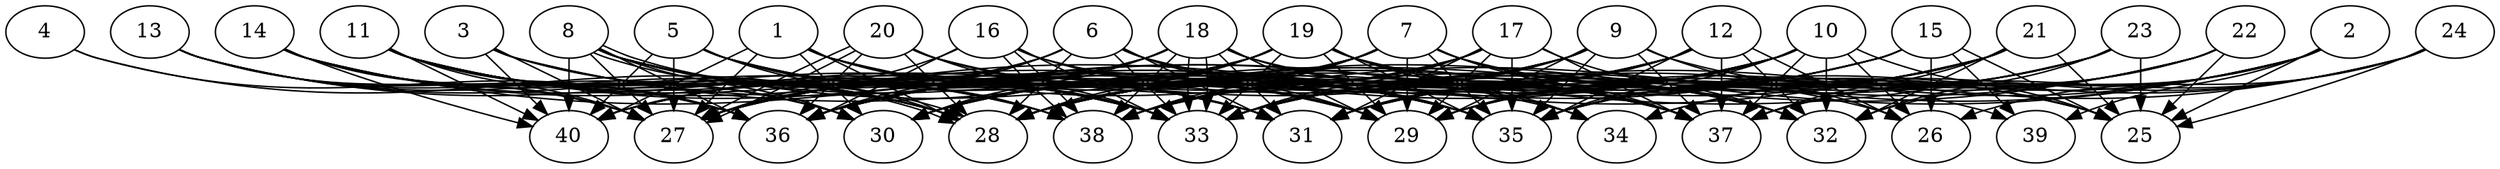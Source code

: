 // DAG automatically generated by daggen at Thu Oct  3 14:06:49 2019
// ./daggen --dot -n 40 --ccr 0.4 --fat 0.9 --regular 0.9 --density 0.9 --mindata 5242880 --maxdata 52428800 
digraph G {
  1 [size="73282560", alpha="0.06", expect_size="29313024"] 
  1 -> 27 [size ="29313024"]
  1 -> 28 [size ="29313024"]
  1 -> 30 [size ="29313024"]
  1 -> 31 [size ="29313024"]
  1 -> 32 [size ="29313024"]
  1 -> 33 [size ="29313024"]
  1 -> 35 [size ="29313024"]
  1 -> 40 [size ="29313024"]
  2 [size="99758080", alpha="0.11", expect_size="39903232"] 
  2 -> 25 [size ="39903232"]
  2 -> 28 [size ="39903232"]
  2 -> 31 [size ="39903232"]
  2 -> 32 [size ="39903232"]
  2 -> 35 [size ="39903232"]
  2 -> 37 [size ="39903232"]
  2 -> 38 [size ="39903232"]
  2 -> 39 [size ="39903232"]
  3 [size="24071680", alpha="0.13", expect_size="9628672"] 
  3 -> 27 [size ="9628672"]
  3 -> 28 [size ="9628672"]
  3 -> 35 [size ="9628672"]
  3 -> 37 [size ="9628672"]
  3 -> 40 [size ="9628672"]
  4 [size="71667200", alpha="0.12", expect_size="28666880"] 
  4 -> 28 [size ="28666880"]
  4 -> 36 [size ="28666880"]
  5 [size="50841600", alpha="0.05", expect_size="20336640"] 
  5 -> 27 [size ="20336640"]
  5 -> 28 [size ="20336640"]
  5 -> 29 [size ="20336640"]
  5 -> 31 [size ="20336640"]
  5 -> 35 [size ="20336640"]
  5 -> 38 [size ="20336640"]
  5 -> 40 [size ="20336640"]
  6 [size="108679680", alpha="0.00", expect_size="43471872"] 
  6 -> 27 [size ="43471872"]
  6 -> 28 [size ="43471872"]
  6 -> 29 [size ="43471872"]
  6 -> 31 [size ="43471872"]
  6 -> 33 [size ="43471872"]
  6 -> 35 [size ="43471872"]
  6 -> 36 [size ="43471872"]
  6 -> 39 [size ="43471872"]
  6 -> 40 [size ="43471872"]
  7 [size="64404480", alpha="0.04", expect_size="25761792"] 
  7 -> 25 [size ="25761792"]
  7 -> 27 [size ="25761792"]
  7 -> 28 [size ="25761792"]
  7 -> 29 [size ="25761792"]
  7 -> 30 [size ="25761792"]
  7 -> 32 [size ="25761792"]
  7 -> 35 [size ="25761792"]
  7 -> 36 [size ="25761792"]
  7 -> 37 [size ="25761792"]
  7 -> 38 [size ="25761792"]
  7 -> 40 [size ="25761792"]
  8 [size="46865920", alpha="0.03", expect_size="18746368"] 
  8 -> 27 [size ="18746368"]
  8 -> 28 [size ="18746368"]
  8 -> 28 [size ="18746368"]
  8 -> 30 [size ="18746368"]
  8 -> 31 [size ="18746368"]
  8 -> 33 [size ="18746368"]
  8 -> 35 [size ="18746368"]
  8 -> 36 [size ="18746368"]
  8 -> 37 [size ="18746368"]
  8 -> 38 [size ="18746368"]
  8 -> 40 [size ="18746368"]
  9 [size="44608000", alpha="0.14", expect_size="17843200"] 
  9 -> 25 [size ="17843200"]
  9 -> 26 [size ="17843200"]
  9 -> 27 [size ="17843200"]
  9 -> 28 [size ="17843200"]
  9 -> 29 [size ="17843200"]
  9 -> 33 [size ="17843200"]
  9 -> 35 [size ="17843200"]
  9 -> 36 [size ="17843200"]
  9 -> 37 [size ="17843200"]
  9 -> 40 [size ="17843200"]
  10 [size="50908160", alpha="0.15", expect_size="20363264"] 
  10 -> 25 [size ="20363264"]
  10 -> 26 [size ="20363264"]
  10 -> 27 [size ="20363264"]
  10 -> 28 [size ="20363264"]
  10 -> 29 [size ="20363264"]
  10 -> 30 [size ="20363264"]
  10 -> 32 [size ="20363264"]
  10 -> 33 [size ="20363264"]
  10 -> 35 [size ="20363264"]
  10 -> 36 [size ="20363264"]
  10 -> 37 [size ="20363264"]
  10 -> 38 [size ="20363264"]
  11 [size="49548800", alpha="0.17", expect_size="19819520"] 
  11 -> 27 [size ="19819520"]
  11 -> 28 [size ="19819520"]
  11 -> 29 [size ="19819520"]
  11 -> 30 [size ="19819520"]
  11 -> 31 [size ="19819520"]
  11 -> 33 [size ="19819520"]
  11 -> 35 [size ="19819520"]
  11 -> 36 [size ="19819520"]
  11 -> 38 [size ="19819520"]
  11 -> 40 [size ="19819520"]
  12 [size="86438400", alpha="0.02", expect_size="34575360"] 
  12 -> 26 [size ="34575360"]
  12 -> 28 [size ="34575360"]
  12 -> 30 [size ="34575360"]
  12 -> 31 [size ="34575360"]
  12 -> 32 [size ="34575360"]
  12 -> 33 [size ="34575360"]
  12 -> 35 [size ="34575360"]
  12 -> 36 [size ="34575360"]
  12 -> 37 [size ="34575360"]
  12 -> 38 [size ="34575360"]
  13 [size="32652800", alpha="0.20", expect_size="13061120"] 
  13 -> 27 [size ="13061120"]
  13 -> 28 [size ="13061120"]
  13 -> 30 [size ="13061120"]
  13 -> 33 [size ="13061120"]
  13 -> 36 [size ="13061120"]
  13 -> 38 [size ="13061120"]
  14 [size="108193280", alpha="0.06", expect_size="43277312"] 
  14 -> 27 [size ="43277312"]
  14 -> 28 [size ="43277312"]
  14 -> 30 [size ="43277312"]
  14 -> 31 [size ="43277312"]
  14 -> 33 [size ="43277312"]
  14 -> 34 [size ="43277312"]
  14 -> 36 [size ="43277312"]
  14 -> 40 [size ="43277312"]
  15 [size="59148800", alpha="0.01", expect_size="23659520"] 
  15 -> 25 [size ="23659520"]
  15 -> 26 [size ="23659520"]
  15 -> 28 [size ="23659520"]
  15 -> 30 [size ="23659520"]
  15 -> 33 [size ="23659520"]
  15 -> 36 [size ="23659520"]
  15 -> 38 [size ="23659520"]
  15 -> 39 [size ="23659520"]
  16 [size="90583040", alpha="0.18", expect_size="36233216"] 
  16 -> 27 [size ="36233216"]
  16 -> 29 [size ="36233216"]
  16 -> 33 [size ="36233216"]
  16 -> 36 [size ="36233216"]
  16 -> 37 [size ="36233216"]
  16 -> 38 [size ="36233216"]
  16 -> 38 [size ="36233216"]
  17 [size="91886080", alpha="0.01", expect_size="36754432"] 
  17 -> 27 [size ="36754432"]
  17 -> 28 [size ="36754432"]
  17 -> 29 [size ="36754432"]
  17 -> 30 [size ="36754432"]
  17 -> 31 [size ="36754432"]
  17 -> 32 [size ="36754432"]
  17 -> 33 [size ="36754432"]
  17 -> 35 [size ="36754432"]
  17 -> 37 [size ="36754432"]
  17 -> 38 [size ="36754432"]
  18 [size="112839680", alpha="0.04", expect_size="45135872"] 
  18 -> 26 [size ="45135872"]
  18 -> 27 [size ="45135872"]
  18 -> 29 [size ="45135872"]
  18 -> 30 [size ="45135872"]
  18 -> 31 [size ="45135872"]
  18 -> 33 [size ="45135872"]
  18 -> 33 [size ="45135872"]
  18 -> 34 [size ="45135872"]
  18 -> 36 [size ="45135872"]
  18 -> 37 [size ="45135872"]
  18 -> 38 [size ="45135872"]
  18 -> 40 [size ="45135872"]
  19 [size="127984640", alpha="0.16", expect_size="51193856"] 
  19 -> 25 [size ="51193856"]
  19 -> 27 [size ="51193856"]
  19 -> 28 [size ="51193856"]
  19 -> 29 [size ="51193856"]
  19 -> 30 [size ="51193856"]
  19 -> 33 [size ="51193856"]
  19 -> 34 [size ="51193856"]
  19 -> 35 [size ="51193856"]
  19 -> 36 [size ="51193856"]
  19 -> 37 [size ="51193856"]
  19 -> 40 [size ="51193856"]
  20 [size="90168320", alpha="0.00", expect_size="36067328"] 
  20 -> 27 [size ="36067328"]
  20 -> 27 [size ="36067328"]
  20 -> 28 [size ="36067328"]
  20 -> 29 [size ="36067328"]
  20 -> 32 [size ="36067328"]
  20 -> 33 [size ="36067328"]
  20 -> 35 [size ="36067328"]
  20 -> 36 [size ="36067328"]
  21 [size="60423680", alpha="0.15", expect_size="24169472"] 
  21 -> 25 [size ="24169472"]
  21 -> 27 [size ="24169472"]
  21 -> 28 [size ="24169472"]
  21 -> 29 [size ="24169472"]
  21 -> 31 [size ="24169472"]
  21 -> 32 [size ="24169472"]
  21 -> 33 [size ="24169472"]
  21 -> 35 [size ="24169472"]
  21 -> 37 [size ="24169472"]
  22 [size="41323520", alpha="0.04", expect_size="16529408"] 
  22 -> 25 [size ="16529408"]
  22 -> 28 [size ="16529408"]
  22 -> 29 [size ="16529408"]
  22 -> 33 [size ="16529408"]
  22 -> 34 [size ="16529408"]
  22 -> 35 [size ="16529408"]
  22 -> 37 [size ="16529408"]
  23 [size="52334080", alpha="0.15", expect_size="20933632"] 
  23 -> 25 [size ="20933632"]
  23 -> 29 [size ="20933632"]
  23 -> 31 [size ="20933632"]
  23 -> 32 [size ="20933632"]
  23 -> 33 [size ="20933632"]
  23 -> 35 [size ="20933632"]
  23 -> 36 [size ="20933632"]
  24 [size="52313600", alpha="0.17", expect_size="20925440"] 
  24 -> 25 [size ="20925440"]
  24 -> 26 [size ="20925440"]
  24 -> 31 [size ="20925440"]
  24 -> 34 [size ="20925440"]
  24 -> 35 [size ="20925440"]
  24 -> 37 [size ="20925440"]
  25 [size="88496640", alpha="0.04", expect_size="35398656"] 
  26 [size="94699520", alpha="0.08", expect_size="37879808"] 
  27 [size="81400320", alpha="0.00", expect_size="32560128"] 
  28 [size="87290880", alpha="0.18", expect_size="34916352"] 
  29 [size="109299200", alpha="0.02", expect_size="43719680"] 
  30 [size="83955200", alpha="0.12", expect_size="33582080"] 
  31 [size="84887040", alpha="0.08", expect_size="33954816"] 
  32 [size="54310400", alpha="0.16", expect_size="21724160"] 
  33 [size="78876160", alpha="0.08", expect_size="31550464"] 
  34 [size="51586560", alpha="0.16", expect_size="20634624"] 
  35 [size="31001600", alpha="0.12", expect_size="12400640"] 
  36 [size="54858240", alpha="0.01", expect_size="21943296"] 
  37 [size="100764160", alpha="0.03", expect_size="40305664"] 
  38 [size="102051840", alpha="0.02", expect_size="40820736"] 
  39 [size="92485120", alpha="0.01", expect_size="36994048"] 
  40 [size="103564800", alpha="0.13", expect_size="41425920"] 
}
